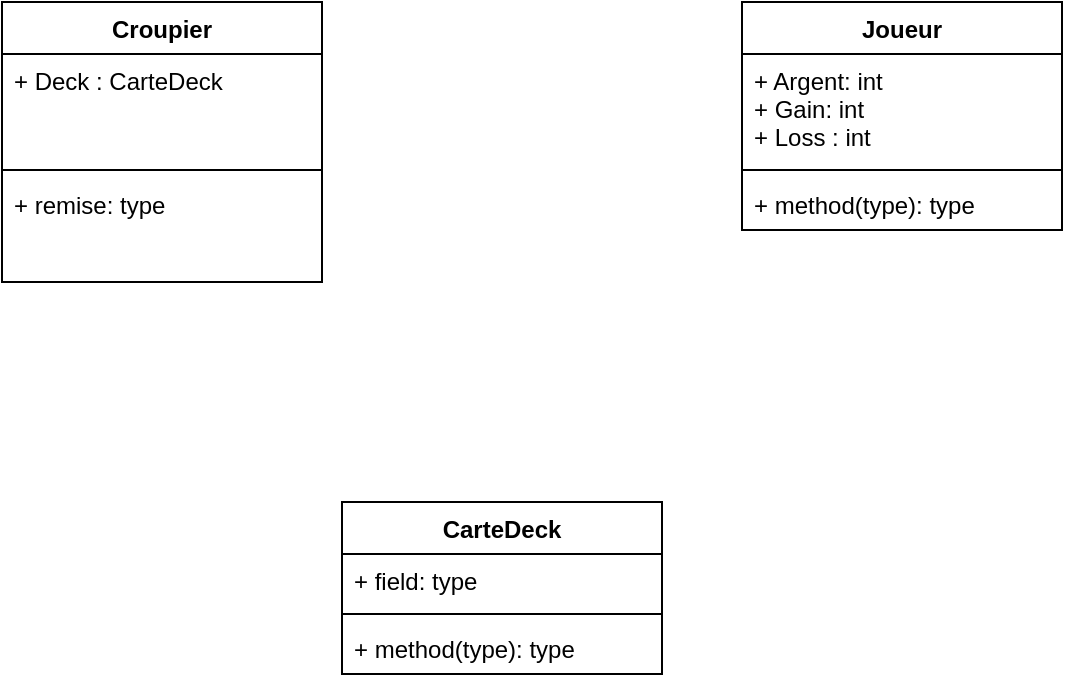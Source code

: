 <mxfile version="14.1.9" type="device"><diagram id="IMGapUBcOrfhJtQjdGPf" name="Page-1"><mxGraphModel dx="946" dy="614" grid="1" gridSize="10" guides="1" tooltips="1" connect="1" arrows="1" fold="1" page="1" pageScale="1" pageWidth="827" pageHeight="1169" math="0" shadow="0"><root><mxCell id="0"/><mxCell id="1" parent="0"/><mxCell id="1m_pDRm_5V-dHcsI2P-X-28" value="Croupier" style="swimlane;fontStyle=1;align=center;verticalAlign=top;childLayout=stackLayout;horizontal=1;startSize=26;horizontalStack=0;resizeParent=1;resizeParentMax=0;resizeLast=0;collapsible=1;marginBottom=0;" vertex="1" parent="1"><mxGeometry x="150" y="140" width="160" height="140" as="geometry"/></mxCell><mxCell id="1m_pDRm_5V-dHcsI2P-X-29" value="+ Deck : CarteDeck" style="text;strokeColor=none;fillColor=none;align=left;verticalAlign=top;spacingLeft=4;spacingRight=4;overflow=hidden;rotatable=0;points=[[0,0.5],[1,0.5]];portConstraint=eastwest;" vertex="1" parent="1m_pDRm_5V-dHcsI2P-X-28"><mxGeometry y="26" width="160" height="54" as="geometry"/></mxCell><mxCell id="1m_pDRm_5V-dHcsI2P-X-30" value="" style="line;strokeWidth=1;fillColor=none;align=left;verticalAlign=middle;spacingTop=-1;spacingLeft=3;spacingRight=3;rotatable=0;labelPosition=right;points=[];portConstraint=eastwest;" vertex="1" parent="1m_pDRm_5V-dHcsI2P-X-28"><mxGeometry y="80" width="160" height="8" as="geometry"/></mxCell><mxCell id="1m_pDRm_5V-dHcsI2P-X-31" value="+ remise: type" style="text;strokeColor=none;fillColor=none;align=left;verticalAlign=top;spacingLeft=4;spacingRight=4;overflow=hidden;rotatable=0;points=[[0,0.5],[1,0.5]];portConstraint=eastwest;" vertex="1" parent="1m_pDRm_5V-dHcsI2P-X-28"><mxGeometry y="88" width="160" height="52" as="geometry"/></mxCell><mxCell id="1m_pDRm_5V-dHcsI2P-X-32" value="Joueur" style="swimlane;fontStyle=1;align=center;verticalAlign=top;childLayout=stackLayout;horizontal=1;startSize=26;horizontalStack=0;resizeParent=1;resizeParentMax=0;resizeLast=0;collapsible=1;marginBottom=0;" vertex="1" parent="1"><mxGeometry x="520" y="140" width="160" height="114" as="geometry"/></mxCell><mxCell id="1m_pDRm_5V-dHcsI2P-X-33" value="+ Argent: int&#10;+ Gain: int&#10;+ Loss : int&#10;" style="text;strokeColor=none;fillColor=none;align=left;verticalAlign=top;spacingLeft=4;spacingRight=4;overflow=hidden;rotatable=0;points=[[0,0.5],[1,0.5]];portConstraint=eastwest;" vertex="1" parent="1m_pDRm_5V-dHcsI2P-X-32"><mxGeometry y="26" width="160" height="54" as="geometry"/></mxCell><mxCell id="1m_pDRm_5V-dHcsI2P-X-34" value="" style="line;strokeWidth=1;fillColor=none;align=left;verticalAlign=middle;spacingTop=-1;spacingLeft=3;spacingRight=3;rotatable=0;labelPosition=right;points=[];portConstraint=eastwest;" vertex="1" parent="1m_pDRm_5V-dHcsI2P-X-32"><mxGeometry y="80" width="160" height="8" as="geometry"/></mxCell><mxCell id="1m_pDRm_5V-dHcsI2P-X-35" value="+ method(type): type" style="text;strokeColor=none;fillColor=none;align=left;verticalAlign=top;spacingLeft=4;spacingRight=4;overflow=hidden;rotatable=0;points=[[0,0.5],[1,0.5]];portConstraint=eastwest;" vertex="1" parent="1m_pDRm_5V-dHcsI2P-X-32"><mxGeometry y="88" width="160" height="26" as="geometry"/></mxCell><mxCell id="1m_pDRm_5V-dHcsI2P-X-36" value="CarteDeck" style="swimlane;fontStyle=1;align=center;verticalAlign=top;childLayout=stackLayout;horizontal=1;startSize=26;horizontalStack=0;resizeParent=1;resizeParentMax=0;resizeLast=0;collapsible=1;marginBottom=0;" vertex="1" parent="1"><mxGeometry x="320" y="390" width="160" height="86" as="geometry"/></mxCell><mxCell id="1m_pDRm_5V-dHcsI2P-X-37" value="+ field: type" style="text;strokeColor=none;fillColor=none;align=left;verticalAlign=top;spacingLeft=4;spacingRight=4;overflow=hidden;rotatable=0;points=[[0,0.5],[1,0.5]];portConstraint=eastwest;" vertex="1" parent="1m_pDRm_5V-dHcsI2P-X-36"><mxGeometry y="26" width="160" height="26" as="geometry"/></mxCell><mxCell id="1m_pDRm_5V-dHcsI2P-X-38" value="" style="line;strokeWidth=1;fillColor=none;align=left;verticalAlign=middle;spacingTop=-1;spacingLeft=3;spacingRight=3;rotatable=0;labelPosition=right;points=[];portConstraint=eastwest;" vertex="1" parent="1m_pDRm_5V-dHcsI2P-X-36"><mxGeometry y="52" width="160" height="8" as="geometry"/></mxCell><mxCell id="1m_pDRm_5V-dHcsI2P-X-39" value="+ method(type): type" style="text;strokeColor=none;fillColor=none;align=left;verticalAlign=top;spacingLeft=4;spacingRight=4;overflow=hidden;rotatable=0;points=[[0,0.5],[1,0.5]];portConstraint=eastwest;" vertex="1" parent="1m_pDRm_5V-dHcsI2P-X-36"><mxGeometry y="60" width="160" height="26" as="geometry"/></mxCell></root></mxGraphModel></diagram></mxfile>